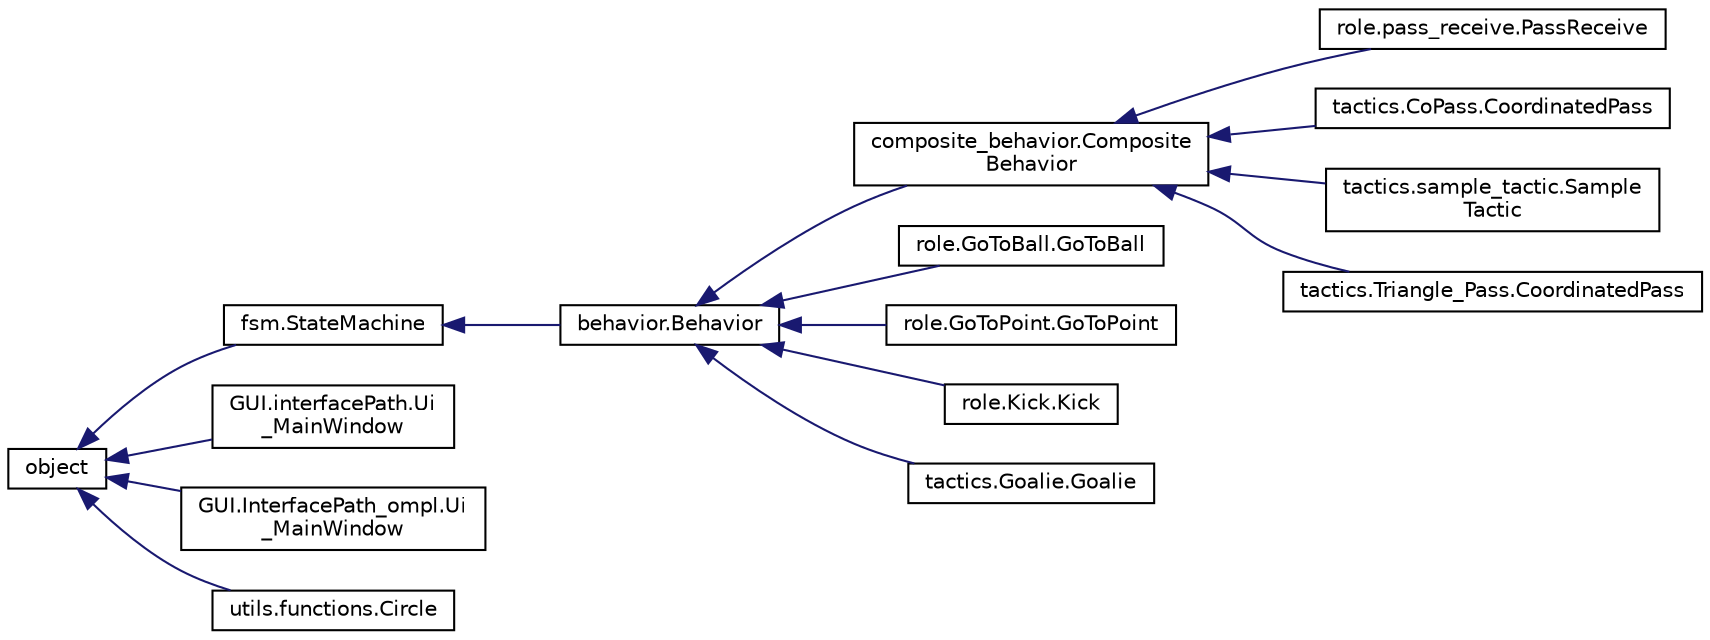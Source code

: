 digraph "Graphical Class Hierarchy"
{
 // INTERACTIVE_SVG=YES
  edge [fontname="Helvetica",fontsize="10",labelfontname="Helvetica",labelfontsize="10"];
  node [fontname="Helvetica",fontsize="10",shape=record];
  rankdir="LR";
  Node1 [label="object",height=0.2,width=0.4,color="black", fillcolor="white", style="filled",URL="$dc/dd8/classobject.html"];
  Node1 -> Node2 [dir="back",color="midnightblue",fontsize="10",style="solid",fontname="Helvetica"];
  Node2 [label="fsm.StateMachine",height=0.2,width=0.4,color="black", fillcolor="white", style="filled",URL="$d4/dd8/classfsm_1_1_state_machine.html"];
  Node2 -> Node3 [dir="back",color="midnightblue",fontsize="10",style="solid",fontname="Helvetica"];
  Node3 [label="behavior.Behavior",height=0.2,width=0.4,color="black", fillcolor="white", style="filled",URL="$d3/d7e/classbehavior_1_1_behavior.html",tooltip="Behavior is an abstract superclass for Skill, Play, etc. "];
  Node3 -> Node4 [dir="back",color="midnightblue",fontsize="10",style="solid",fontname="Helvetica"];
  Node4 [label="composite_behavior.Composite\lBehavior",height=0.2,width=0.4,color="black", fillcolor="white", style="filled",URL="$d8/d31/classcomposite__behavior_1_1_composite_behavior.html",tooltip="A composite behavior is one that has 0+ named subbehaviors this class has methods for making it easy ..."];
  Node4 -> Node5 [dir="back",color="midnightblue",fontsize="10",style="solid",fontname="Helvetica"];
  Node5 [label="role.pass_receive.PassReceive",height=0.2,width=0.4,color="black", fillcolor="white", style="filled",URL="$d8/dde/classrole_1_1pass__receive_1_1_pass_receive.html"];
  Node4 -> Node6 [dir="back",color="midnightblue",fontsize="10",style="solid",fontname="Helvetica"];
  Node6 [label="tactics.CoPass.CoordinatedPass",height=0.2,width=0.4,color="black", fillcolor="white", style="filled",URL="$d7/d46/classtactics_1_1_co_pass_1_1_coordinated_pass.html",tooltip="This handles passing from one bot to another Simply run it and set it&#39;s receive point, the rest is handled for you It starts out by assigning a kicker and a receiver and instructing them to lineup for the pass Once they&#39;re aligned, the kicker kicks and the receiver adjusts itself based on the ball&#39;s movement Note: due to mechanical limitations, a kicker often gets stuck trying to adjust its angle while it&#39;s just outside of it&#39;s aim error threshold. "];
  Node4 -> Node7 [dir="back",color="midnightblue",fontsize="10",style="solid",fontname="Helvetica"];
  Node7 [label="tactics.sample_tactic.Sample\lTactic",height=0.2,width=0.4,color="black", fillcolor="white", style="filled",URL="$d0/dad/classtactics_1_1sample__tactic_1_1_sample_tactic.html"];
  Node4 -> Node8 [dir="back",color="midnightblue",fontsize="10",style="solid",fontname="Helvetica"];
  Node8 [label="tactics.Triangle_Pass.CoordinatedPass",height=0.2,width=0.4,color="black", fillcolor="white", style="filled",URL="$d1/da3/classtactics_1_1_triangle___pass_1_1_coordinated_pass.html",tooltip="This handles passing from one bot to another Simply run it and set it&#39;s receive point, the rest is handled for you It starts out by assigning a kicker and a receiver and instructing them to lineup for the pass Once they&#39;re aligned, the kicker kicks and the receiver adjusts itself based on the ball&#39;s movement Note: due to mechanical limitations, a kicker often gets stuck trying to adjust its angle while it&#39;s just outside of it&#39;s aim error threshold. "];
  Node3 -> Node9 [dir="back",color="midnightblue",fontsize="10",style="solid",fontname="Helvetica"];
  Node9 [label="role.GoToBall.GoToBall",height=0.2,width=0.4,color="black", fillcolor="white", style="filled",URL="$d9/d1f/classrole_1_1_go_to_ball_1_1_go_to_ball.html"];
  Node3 -> Node10 [dir="back",color="midnightblue",fontsize="10",style="solid",fontname="Helvetica"];
  Node10 [label="role.GoToPoint.GoToPoint",height=0.2,width=0.4,color="black", fillcolor="white", style="filled",URL="$d9/dc3/classrole_1_1_go_to_point_1_1_go_to_point.html"];
  Node3 -> Node11 [dir="back",color="midnightblue",fontsize="10",style="solid",fontname="Helvetica"];
  Node11 [label="role.Kick.Kick",height=0.2,width=0.4,color="black", fillcolor="white", style="filled",URL="$d7/d70/classrole_1_1_kick_1_1_kick.html",tooltip="lines up with the ball and the target, then drives up and kicks this differs from PivotKick which get..."];
  Node3 -> Node12 [dir="back",color="midnightblue",fontsize="10",style="solid",fontname="Helvetica"];
  Node12 [label="tactics.Goalie.Goalie",height=0.2,width=0.4,color="black", fillcolor="white", style="filled",URL="$dd/d7c/classtactics_1_1_goalie_1_1_goalie.html"];
  Node1 -> Node13 [dir="back",color="midnightblue",fontsize="10",style="solid",fontname="Helvetica"];
  Node13 [label="GUI.interfacePath.Ui\l_MainWindow",height=0.2,width=0.4,color="black", fillcolor="white", style="filled",URL="$d3/d78/class_g_u_i_1_1interface_path_1_1_ui___main_window.html"];
  Node1 -> Node14 [dir="back",color="midnightblue",fontsize="10",style="solid",fontname="Helvetica"];
  Node14 [label="GUI.InterfacePath_ompl.Ui\l_MainWindow",height=0.2,width=0.4,color="black", fillcolor="white", style="filled",URL="$d2/d44/class_g_u_i_1_1_interface_path__ompl_1_1_ui___main_window.html"];
  Node1 -> Node15 [dir="back",color="midnightblue",fontsize="10",style="solid",fontname="Helvetica"];
  Node15 [label="utils.functions.Circle",height=0.2,width=0.4,color="black", fillcolor="white", style="filled",URL="$dd/da5/classutils_1_1math__functions_1_1_circle.html"];
}
